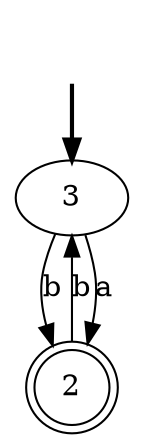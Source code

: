digraph {
	fake [style=invisible]
	2 [shape=doublecircle]
	3 [root=true]
	fake -> 3 [style=bold]
	2 -> 3 [label=b]
	3 -> 2 [label=a]
	3 -> 2 [label=b]
}
